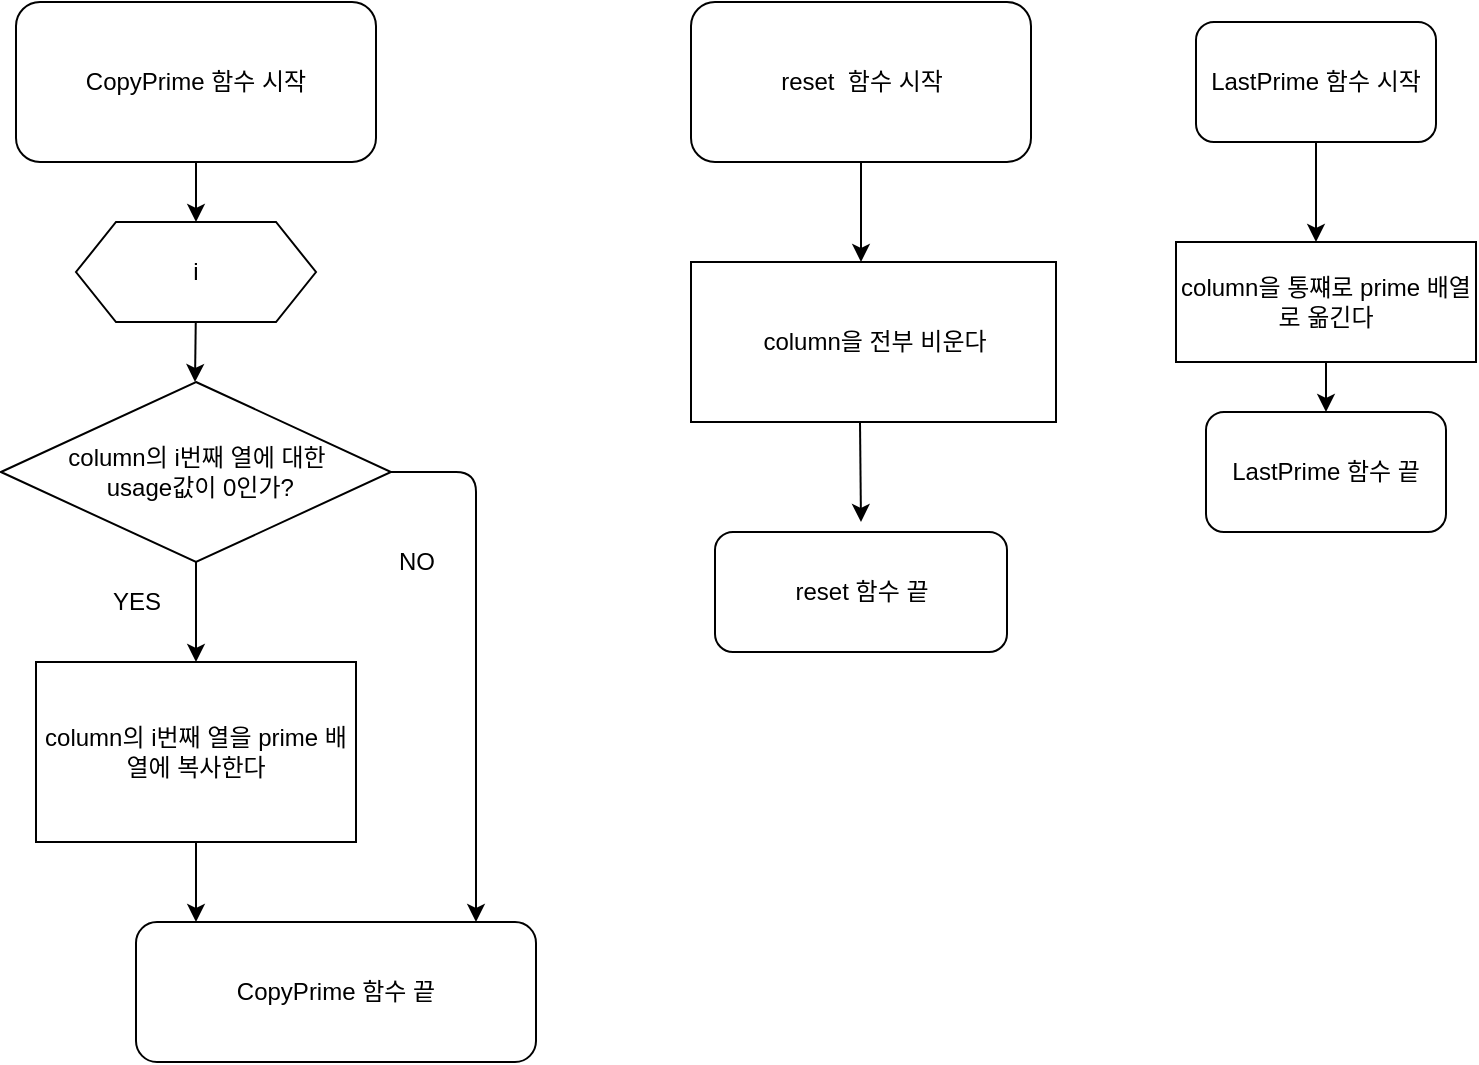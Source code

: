 <mxfile version="14.7.0" type="github">
  <diagram id="C5RBs43oDa-KdzZeNtuy" name="Page-1">
    <mxGraphModel dx="1422" dy="794" grid="1" gridSize="10" guides="1" tooltips="1" connect="1" arrows="1" fold="1" page="1" pageScale="1" pageWidth="827" pageHeight="1169" math="0" shadow="0">
      <root>
        <mxCell id="WIyWlLk6GJQsqaUBKTNV-0" />
        <mxCell id="WIyWlLk6GJQsqaUBKTNV-1" parent="WIyWlLk6GJQsqaUBKTNV-0" />
        <mxCell id="ilHjckOKYucNb9eBmFh5-2" value="CopyPrime 함수 시작" style="rounded=1;whiteSpace=wrap;html=1;" vertex="1" parent="WIyWlLk6GJQsqaUBKTNV-1">
          <mxGeometry x="60" y="40" width="180" height="80" as="geometry" />
        </mxCell>
        <mxCell id="ilHjckOKYucNb9eBmFh5-3" value="" style="endArrow=classic;html=1;" edge="1" parent="WIyWlLk6GJQsqaUBKTNV-1">
          <mxGeometry width="50" height="50" relative="1" as="geometry">
            <mxPoint x="150" y="190" as="sourcePoint" />
            <mxPoint x="149.5" y="230" as="targetPoint" />
          </mxGeometry>
        </mxCell>
        <mxCell id="ilHjckOKYucNb9eBmFh5-6" value="column의 i번째 열에 대한&lt;br&gt;&amp;nbsp;usage값이 0인가?" style="rhombus;whiteSpace=wrap;html=1;" vertex="1" parent="WIyWlLk6GJQsqaUBKTNV-1">
          <mxGeometry x="52.5" y="230" width="195" height="90" as="geometry" />
        </mxCell>
        <mxCell id="ilHjckOKYucNb9eBmFh5-7" value="" style="endArrow=classic;html=1;exitX=0.5;exitY=1;exitDx=0;exitDy=0;" edge="1" parent="WIyWlLk6GJQsqaUBKTNV-1" source="ilHjckOKYucNb9eBmFh5-6">
          <mxGeometry width="50" height="50" relative="1" as="geometry">
            <mxPoint x="390" y="420" as="sourcePoint" />
            <mxPoint x="150" y="370" as="targetPoint" />
          </mxGeometry>
        </mxCell>
        <mxCell id="ilHjckOKYucNb9eBmFh5-8" value="" style="endArrow=classic;html=1;exitX=1;exitY=0.5;exitDx=0;exitDy=0;" edge="1" parent="WIyWlLk6GJQsqaUBKTNV-1" source="ilHjckOKYucNb9eBmFh5-6">
          <mxGeometry width="50" height="50" relative="1" as="geometry">
            <mxPoint x="390" y="420" as="sourcePoint" />
            <mxPoint x="290" y="500" as="targetPoint" />
            <Array as="points">
              <mxPoint x="290" y="275" />
            </Array>
          </mxGeometry>
        </mxCell>
        <mxCell id="ilHjckOKYucNb9eBmFh5-9" value="YES" style="text;html=1;align=center;verticalAlign=middle;resizable=0;points=[];autosize=1;strokeColor=none;" vertex="1" parent="WIyWlLk6GJQsqaUBKTNV-1">
          <mxGeometry x="100" y="330" width="40" height="20" as="geometry" />
        </mxCell>
        <mxCell id="ilHjckOKYucNb9eBmFh5-10" value="NO" style="text;html=1;align=center;verticalAlign=middle;resizable=0;points=[];autosize=1;strokeColor=none;" vertex="1" parent="WIyWlLk6GJQsqaUBKTNV-1">
          <mxGeometry x="245" y="310" width="30" height="20" as="geometry" />
        </mxCell>
        <mxCell id="ilHjckOKYucNb9eBmFh5-11" value="column의 i번째 열을 prime 배열에 복사한다" style="rounded=0;whiteSpace=wrap;html=1;" vertex="1" parent="WIyWlLk6GJQsqaUBKTNV-1">
          <mxGeometry x="70" y="370" width="160" height="90" as="geometry" />
        </mxCell>
        <mxCell id="ilHjckOKYucNb9eBmFh5-12" value="" style="endArrow=classic;html=1;exitX=0.5;exitY=1;exitDx=0;exitDy=0;" edge="1" parent="WIyWlLk6GJQsqaUBKTNV-1" source="ilHjckOKYucNb9eBmFh5-11">
          <mxGeometry width="50" height="50" relative="1" as="geometry">
            <mxPoint x="390" y="420" as="sourcePoint" />
            <mxPoint x="150" y="500" as="targetPoint" />
          </mxGeometry>
        </mxCell>
        <mxCell id="ilHjckOKYucNb9eBmFh5-13" value="CopyPrime 함수 끝" style="rounded=1;whiteSpace=wrap;html=1;" vertex="1" parent="WIyWlLk6GJQsqaUBKTNV-1">
          <mxGeometry x="120" y="500" width="200" height="70" as="geometry" />
        </mxCell>
        <mxCell id="ilHjckOKYucNb9eBmFh5-14" value="reset&amp;nbsp; 함수 시작" style="rounded=1;whiteSpace=wrap;html=1;" vertex="1" parent="WIyWlLk6GJQsqaUBKTNV-1">
          <mxGeometry x="397.5" y="40" width="170" height="80" as="geometry" />
        </mxCell>
        <mxCell id="ilHjckOKYucNb9eBmFh5-15" value="i" style="shape=hexagon;perimeter=hexagonPerimeter2;whiteSpace=wrap;html=1;fixedSize=1;" vertex="1" parent="WIyWlLk6GJQsqaUBKTNV-1">
          <mxGeometry x="90" y="150" width="120" height="50" as="geometry" />
        </mxCell>
        <mxCell id="ilHjckOKYucNb9eBmFh5-18" value="" style="endArrow=classic;html=1;exitX=0.5;exitY=1;exitDx=0;exitDy=0;entryX=0.5;entryY=0;entryDx=0;entryDy=0;" edge="1" parent="WIyWlLk6GJQsqaUBKTNV-1" source="ilHjckOKYucNb9eBmFh5-2" target="ilHjckOKYucNb9eBmFh5-15">
          <mxGeometry width="50" height="50" relative="1" as="geometry">
            <mxPoint x="300" y="230" as="sourcePoint" />
            <mxPoint x="350" y="180" as="targetPoint" />
          </mxGeometry>
        </mxCell>
        <mxCell id="ilHjckOKYucNb9eBmFh5-19" value="" style="endArrow=classic;html=1;exitX=0.5;exitY=1;exitDx=0;exitDy=0;entryX=0.5;entryY=0;entryDx=0;entryDy=0;" edge="1" parent="WIyWlLk6GJQsqaUBKTNV-1" source="ilHjckOKYucNb9eBmFh5-14">
          <mxGeometry width="50" height="50" relative="1" as="geometry">
            <mxPoint x="540" y="350" as="sourcePoint" />
            <mxPoint x="482.5" y="170" as="targetPoint" />
          </mxGeometry>
        </mxCell>
        <mxCell id="ilHjckOKYucNb9eBmFh5-26" value="" style="endArrow=classic;html=1;exitX=0.5;exitY=1;exitDx=0;exitDy=0;" edge="1" parent="WIyWlLk6GJQsqaUBKTNV-1">
          <mxGeometry width="50" height="50" relative="1" as="geometry">
            <mxPoint x="482" y="250" as="sourcePoint" />
            <mxPoint x="482.5" y="300" as="targetPoint" />
          </mxGeometry>
        </mxCell>
        <mxCell id="ilHjckOKYucNb9eBmFh5-27" value="reset 함수 끝" style="rounded=1;whiteSpace=wrap;html=1;" vertex="1" parent="WIyWlLk6GJQsqaUBKTNV-1">
          <mxGeometry x="409.5" y="305" width="146" height="60" as="geometry" />
        </mxCell>
        <mxCell id="ilHjckOKYucNb9eBmFh5-28" value="LastPrime 함수 시작" style="rounded=1;whiteSpace=wrap;html=1;" vertex="1" parent="WIyWlLk6GJQsqaUBKTNV-1">
          <mxGeometry x="650" y="50" width="120" height="60" as="geometry" />
        </mxCell>
        <mxCell id="ilHjckOKYucNb9eBmFh5-29" value="" style="endArrow=classic;html=1;exitX=0.5;exitY=1;exitDx=0;exitDy=0;" edge="1" parent="WIyWlLk6GJQsqaUBKTNV-1" source="ilHjckOKYucNb9eBmFh5-28">
          <mxGeometry width="50" height="50" relative="1" as="geometry">
            <mxPoint x="660" y="300" as="sourcePoint" />
            <mxPoint x="710" y="160" as="targetPoint" />
          </mxGeometry>
        </mxCell>
        <mxCell id="ilHjckOKYucNb9eBmFh5-30" value="column을 통쨰로 prime 배열로 옮긴다" style="rounded=0;whiteSpace=wrap;html=1;" vertex="1" parent="WIyWlLk6GJQsqaUBKTNV-1">
          <mxGeometry x="640" y="160" width="150" height="60" as="geometry" />
        </mxCell>
        <mxCell id="ilHjckOKYucNb9eBmFh5-31" value="" style="endArrow=classic;html=1;exitX=0.5;exitY=1;exitDx=0;exitDy=0;" edge="1" parent="WIyWlLk6GJQsqaUBKTNV-1" source="ilHjckOKYucNb9eBmFh5-30" target="ilHjckOKYucNb9eBmFh5-32">
          <mxGeometry width="50" height="50" relative="1" as="geometry">
            <mxPoint x="720" y="320" as="sourcePoint" />
            <mxPoint x="715" y="270" as="targetPoint" />
          </mxGeometry>
        </mxCell>
        <mxCell id="ilHjckOKYucNb9eBmFh5-32" value="LastPrime 함수 끝" style="rounded=1;whiteSpace=wrap;html=1;" vertex="1" parent="WIyWlLk6GJQsqaUBKTNV-1">
          <mxGeometry x="655" y="245" width="120" height="60" as="geometry" />
        </mxCell>
        <mxCell id="ilHjckOKYucNb9eBmFh5-34" value="column을 전부 비운다" style="rounded=0;whiteSpace=wrap;html=1;" vertex="1" parent="WIyWlLk6GJQsqaUBKTNV-1">
          <mxGeometry x="397.5" y="170" width="182.5" height="80" as="geometry" />
        </mxCell>
      </root>
    </mxGraphModel>
  </diagram>
</mxfile>
